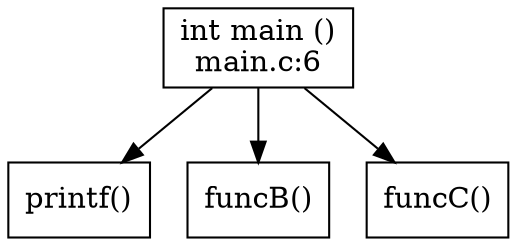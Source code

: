 digraph cflow {
    node [shape="box"]
    main [label="int main ()
main.c:6"]
    main -> printf
    main -> funcB
    main -> funcC
    printf [label="printf()"]
    funcB [label="funcB()"]
    funcC [label="funcC()"]
}
